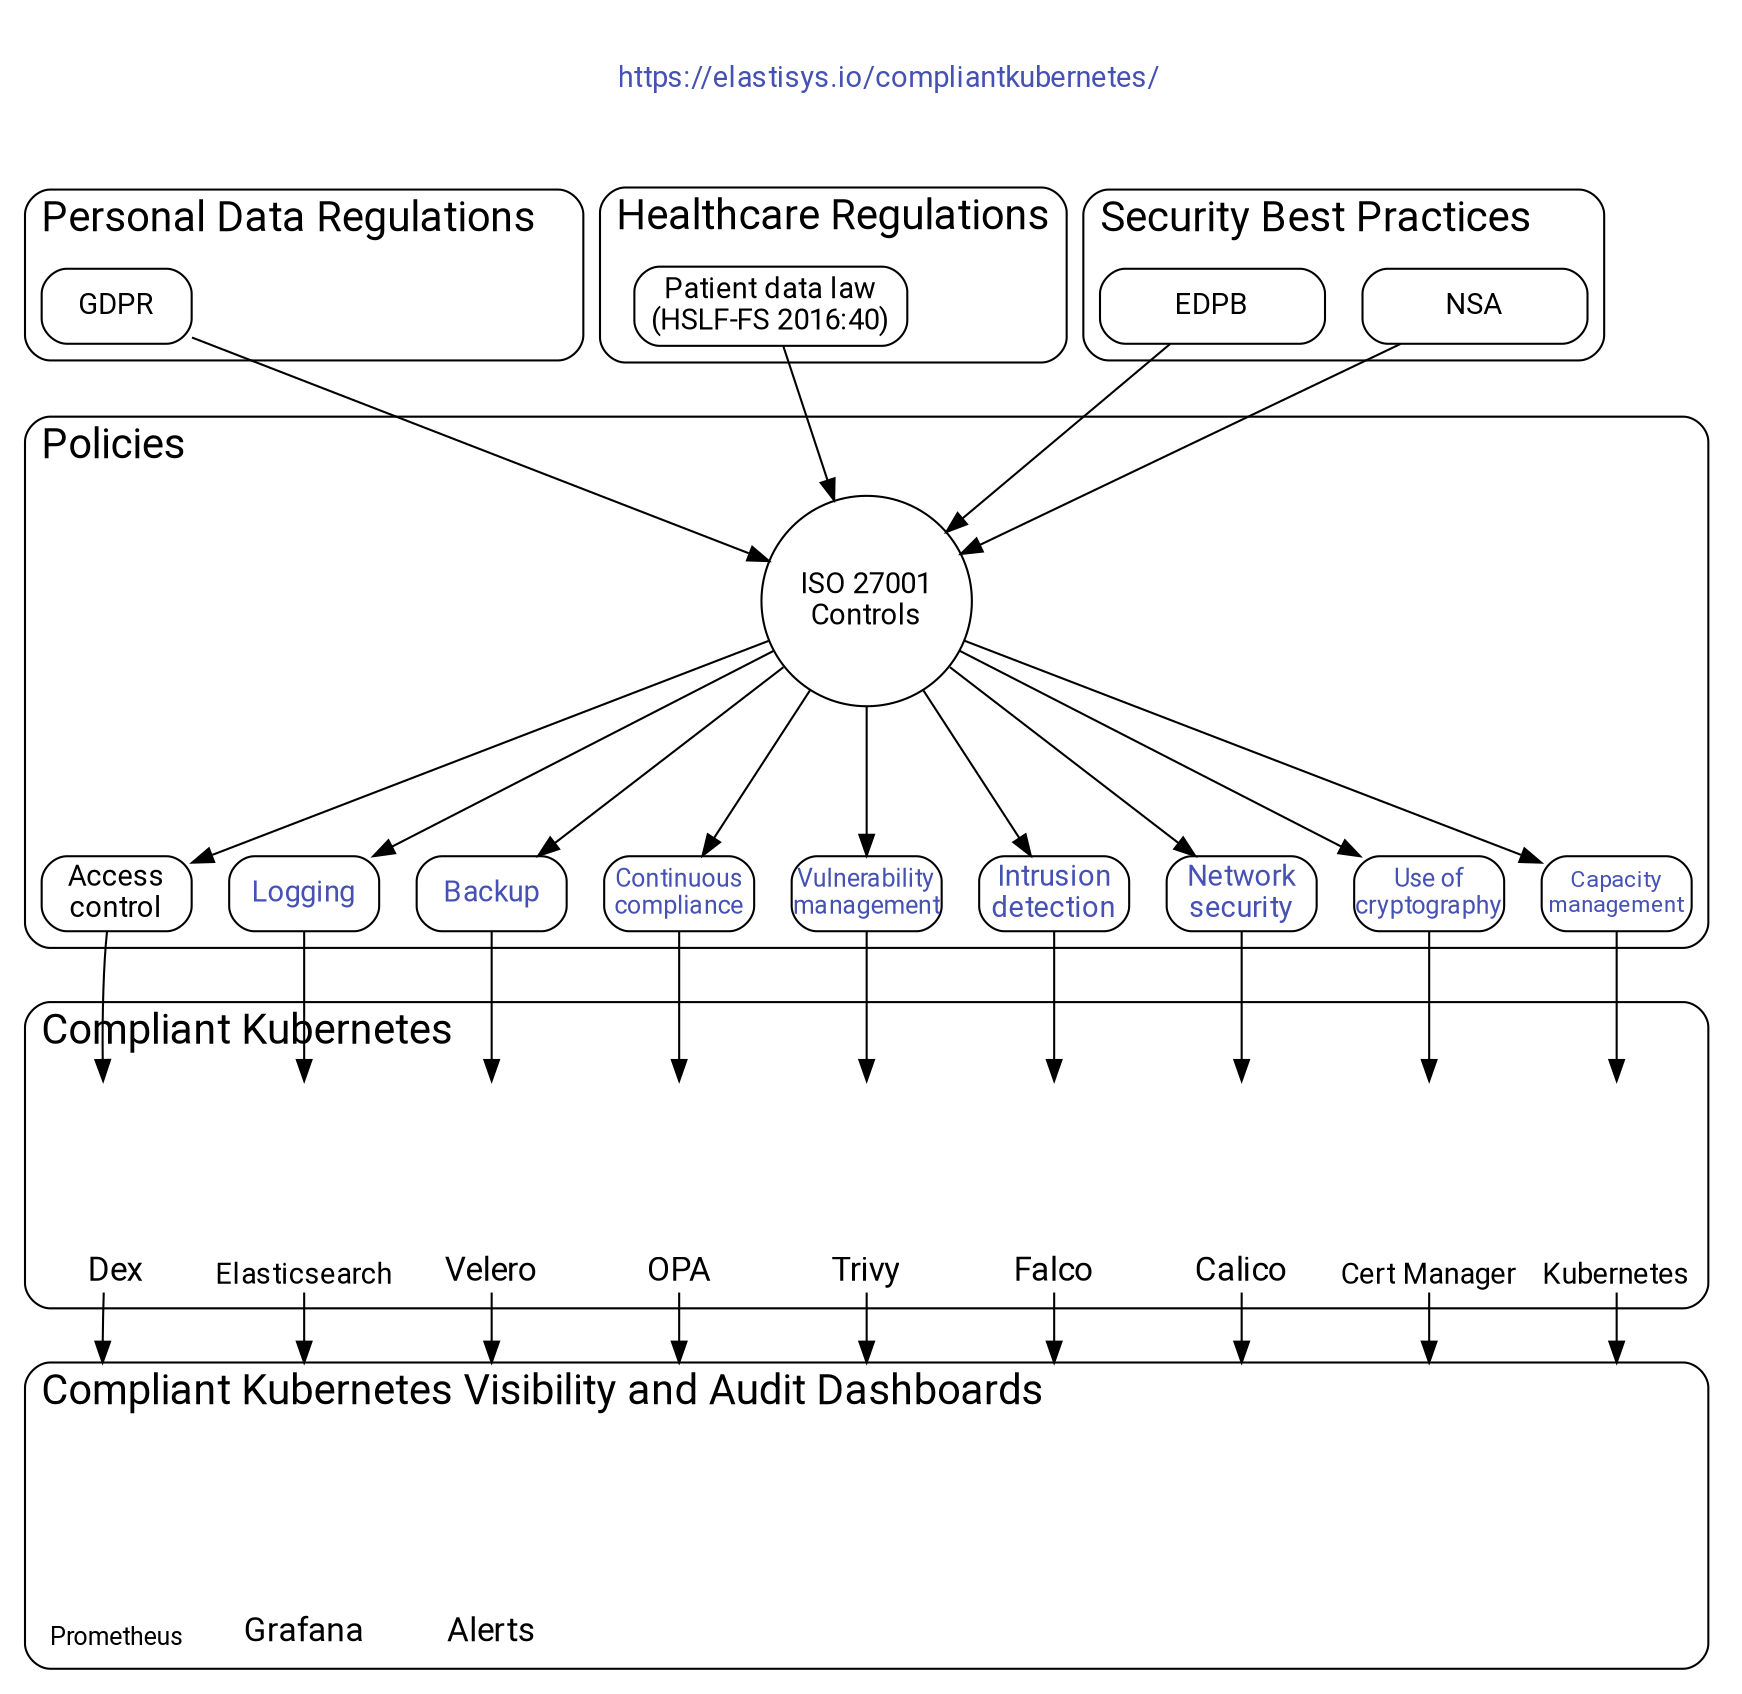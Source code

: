 digraph compliance_basics {
    splines=false;
    graph [
        fontname = "Roboto,BlinkMacSystemFont,Helvetica,Arial,sans-serif"
        style=rounded
    ]
    node  [fontname = "Roboto,BlinkMacSystemFont,Helvetica,Arial,sans-serif"]
    edge  [fontname = "Roboto,BlinkMacSystemFont,Helvetica,Arial,sans-serif"]

    compound=true
    graph[labeljust="l", fontsize=20, ranksep=1]

    node[target="_top"]  // Open links in same tab
    subgraph cluster_header {
        style="invis";

        node[shape="none"];
        //node[shape="box"]; // Use for debugging
        createdBy[
            label=""
            image="logos/created-by.svg"
            url="https://elastisys.com"
            width=3
        ]
        title[
            width=4.3
            label="https://elastisys.io/compliantkubernetes/"
            fontcolor="#4651b4"
            URL="https://elastisys.io/compliantkubernetes/"
        ]
        spacing_node_0[width=2,label=""]
        alignment_node_0[width=1,label=""]
    }

    node[target="_blank"]  // Open links in new tab
    subgraph cluster_personaldata_regulations {
        label="Personal Data Regulations"

        node[width=1, shape=box, style=rounded]

        alignment_node_1[style=invis,label=""]
        alignment_node_2[style=invis,label=""]
        GDPR[URL="https://gdpr.eu/"]
    }

    subgraph cluster_healthtech_regulations {
        label="Healthcare Regulations"

        node[width=1.5, shape=box, style=rounded]

        alignment_node_3[width=0.7,style=invis,label=""]
        PDL[
            label="Patient data law\n(HSLF-FS 2016:40)"
            URL="https://www.riksdagen.se/sv/dokument-lagar/dokument/svensk-forfattningssamling/patientdatalag-2008355_sfs-2008-355"
        ]
    }

    subgraph cluster_best_practices {
        label="Security Best Practices"

        node[width=1.5, shape=box, style=rounded]

        NSA[
            label="NSA"
            URL="https://media.defense.gov/2021/Aug/03/2002820425/-1/-1/1/CTR_KUBERNETES%20HARDENING%20GUIDANCE.PDF"
        ]
        EDPB[
            label="EDPB"
            URL="https://edpb.europa.eu/system/files/2021-06/edpb_recommendations_202001vo.2.0_supplementarymeasurestransferstools_en.pdf"
        ]
    }

    node[target="_top"]  // Open links in same tab
    subgraph cluster_policies {
        label="Policies"

        node[width=1, shape=circle, fixedsize=true]

        Controls[
            label="ISO 27001\nControls"
            width=1.4
        ]

        { NSA, EDPB, PDL, GDPR } -> Controls

        node[
            width=1
            shape=box
            style=rounded
        ]
        Controls -> {
            access[label="Access\ncontrol"]
            logging[
                label="Logging"
                URL="https://elastisys.io/compliantkubernetes/ciso-guide/log-review/"
                fontcolor="#4651b4"
            ]
            backups[
                label="Backup"
                URL="https://elastisys.io/compliantkubernetes/ciso-guide/backup/"
                fontcolor="#4651b4"
            ]
            continuous[
                label="Continuous\ncompliance"
                URL="https://elastisys.io/compliantkubernetes/ciso-guide/policy-as-code/"
                fontcolor="#4651b4"
                fontsize=12
            ]
            vulnerability[
                label="Vulnerability\nmanagement"
                URL="https://elastisys.io/compliantkubernetes/ciso-guide/vulnerability/"
                fontcolor="#4651b4"
                fontsize=12
            ]
            intrusion[
                label="Intrusion\ndetection"
                URL="https://elastisys.io/compliantkubernetes/ciso-guide/intrusion-detection/"
                fontcolor="#4651b4"
            ]
            network[
                label="Network\nsecurity"
                URL="https://elastisys.io/compliantkubernetes/ciso-guide/network-security/"
                fontcolor="#4651b4"
            ]
            crypto[
                label="Use of\ncryptography"
                URL="https://elastisys.io/compliantkubernetes/ciso-guide/cryptography/"
                fontcolor="#4651b4"
                fontsize=12
            ]
            capacity[
                label="Capacity\nmanagement"
                URL="https://elastisys.io/compliantkubernetes/ciso-guide/capacity-management/"
                fontcolor="#4651b4"
                fontsize=11
            ]
        }

        // SPECIAL NODES FOR ALIGNMENT
        controls2[style=invis]
    }

    node[target="_blank"]  // Open links in new tab
    subgraph cluster_implementation {
        label="Compliant Kubernetes"

        node[
            shape=none
            label=""
            width=1
            height=1.4
            labelloc=b
            fixedsize=true
            imagescale=true
            imagepos=tc
            fontsize=16
        ]

        access -> { dex[
            image="logos/project-icons/dex.svg"
            label="Dex"
            URL="https://dexidp.io/"
        ] }
        backups -> { velero[
            image="logos/project-icons/velero.svg"
            label="Velero"
            URL="https://velero.io"
        ] }
        logging -> { elasticsearch[
            image="logos/project-icons/opendistro.svg"
            label="Elasticsearch"
            URL="https://opendistro.github.io/for-elasticsearch/"
            fontsize=14
        ] }
        continuous -> { opa[
            image="logos/project-icons/opa.svg"
            label="OPA"
            URL="https://open-policy-agent.github.io/gatekeeper/website/docs/"
        ] }
        vulnerability -> { trivy[
            image="logos/project-icons/trivy.svg"
            label="Trivy"
            URL="https://github.com/aquasecurity/trivy"
        ] }
        intrusion -> { falco[
            image="logos/project-icons/falco.svg"
            label="Falco"
            URL="https://falco.org/"
        ] }
        network -> { calico[
            image="logos/project-icons/calico.svg"
            label="Calico"
            URL="https://www.projectcalico.org/"
        ] }
        crypto -> { certmanager[
            image="logos/project-icons/cert-manager.svg"
            label="Cert Manager"
            URL="https://cert-manager.io/"
            fontsize=14
        ] }
        capacity -> { kubernetes[
            image="logos/project-icons/kubernetes.svg"
            label="Kubernetes"
            URL="https://kubernetes.io/"
            fontsize=14
        ]}
    }

    subgraph cluster_audit {
        label="Compliant Kubernetes Visibility and Audit Dashboards"
        node[
            shape=none,
            label="",
            width=1,
            height=1.4,
            labelloc=b,
            fixedsize=true,
            imagescale=true,
            imagepos=tc,
            fontsize=16,
        ]
        prometheus[
            image="logos/project-icons/prometheus.svg"
            label="Prometheus"
            fontsize=12
            URL="https://prometheus.io/"
        ]
        grafana[
            image="logos/project-icons/grafana.svg"
            label="Grafana"
            URL="https://github.com/grafana/grafana"
        ]
        alerts[
            image="alerts.svg"
            label="Alerts"
        ]

        edge[lhead=cluster_audit]
        dex->prometheus
        elasticsearch->grafana
        velero->alerts

        // Alignment: We create a lot of invisible nodes "auditNA*" for alignment.
        opa->auditNA2
        trivy->auditNA3
        falco->auditNA4
        calico->auditNA5
        certmanager->auditNA6
        kubernetes->auditNA7
    }

    // ALIGNMENT
    edge[weight=1000,style="invis"]
    alignment_node_0 -> GDPR -> controls2 -> access -> dex -> prometheus
}
